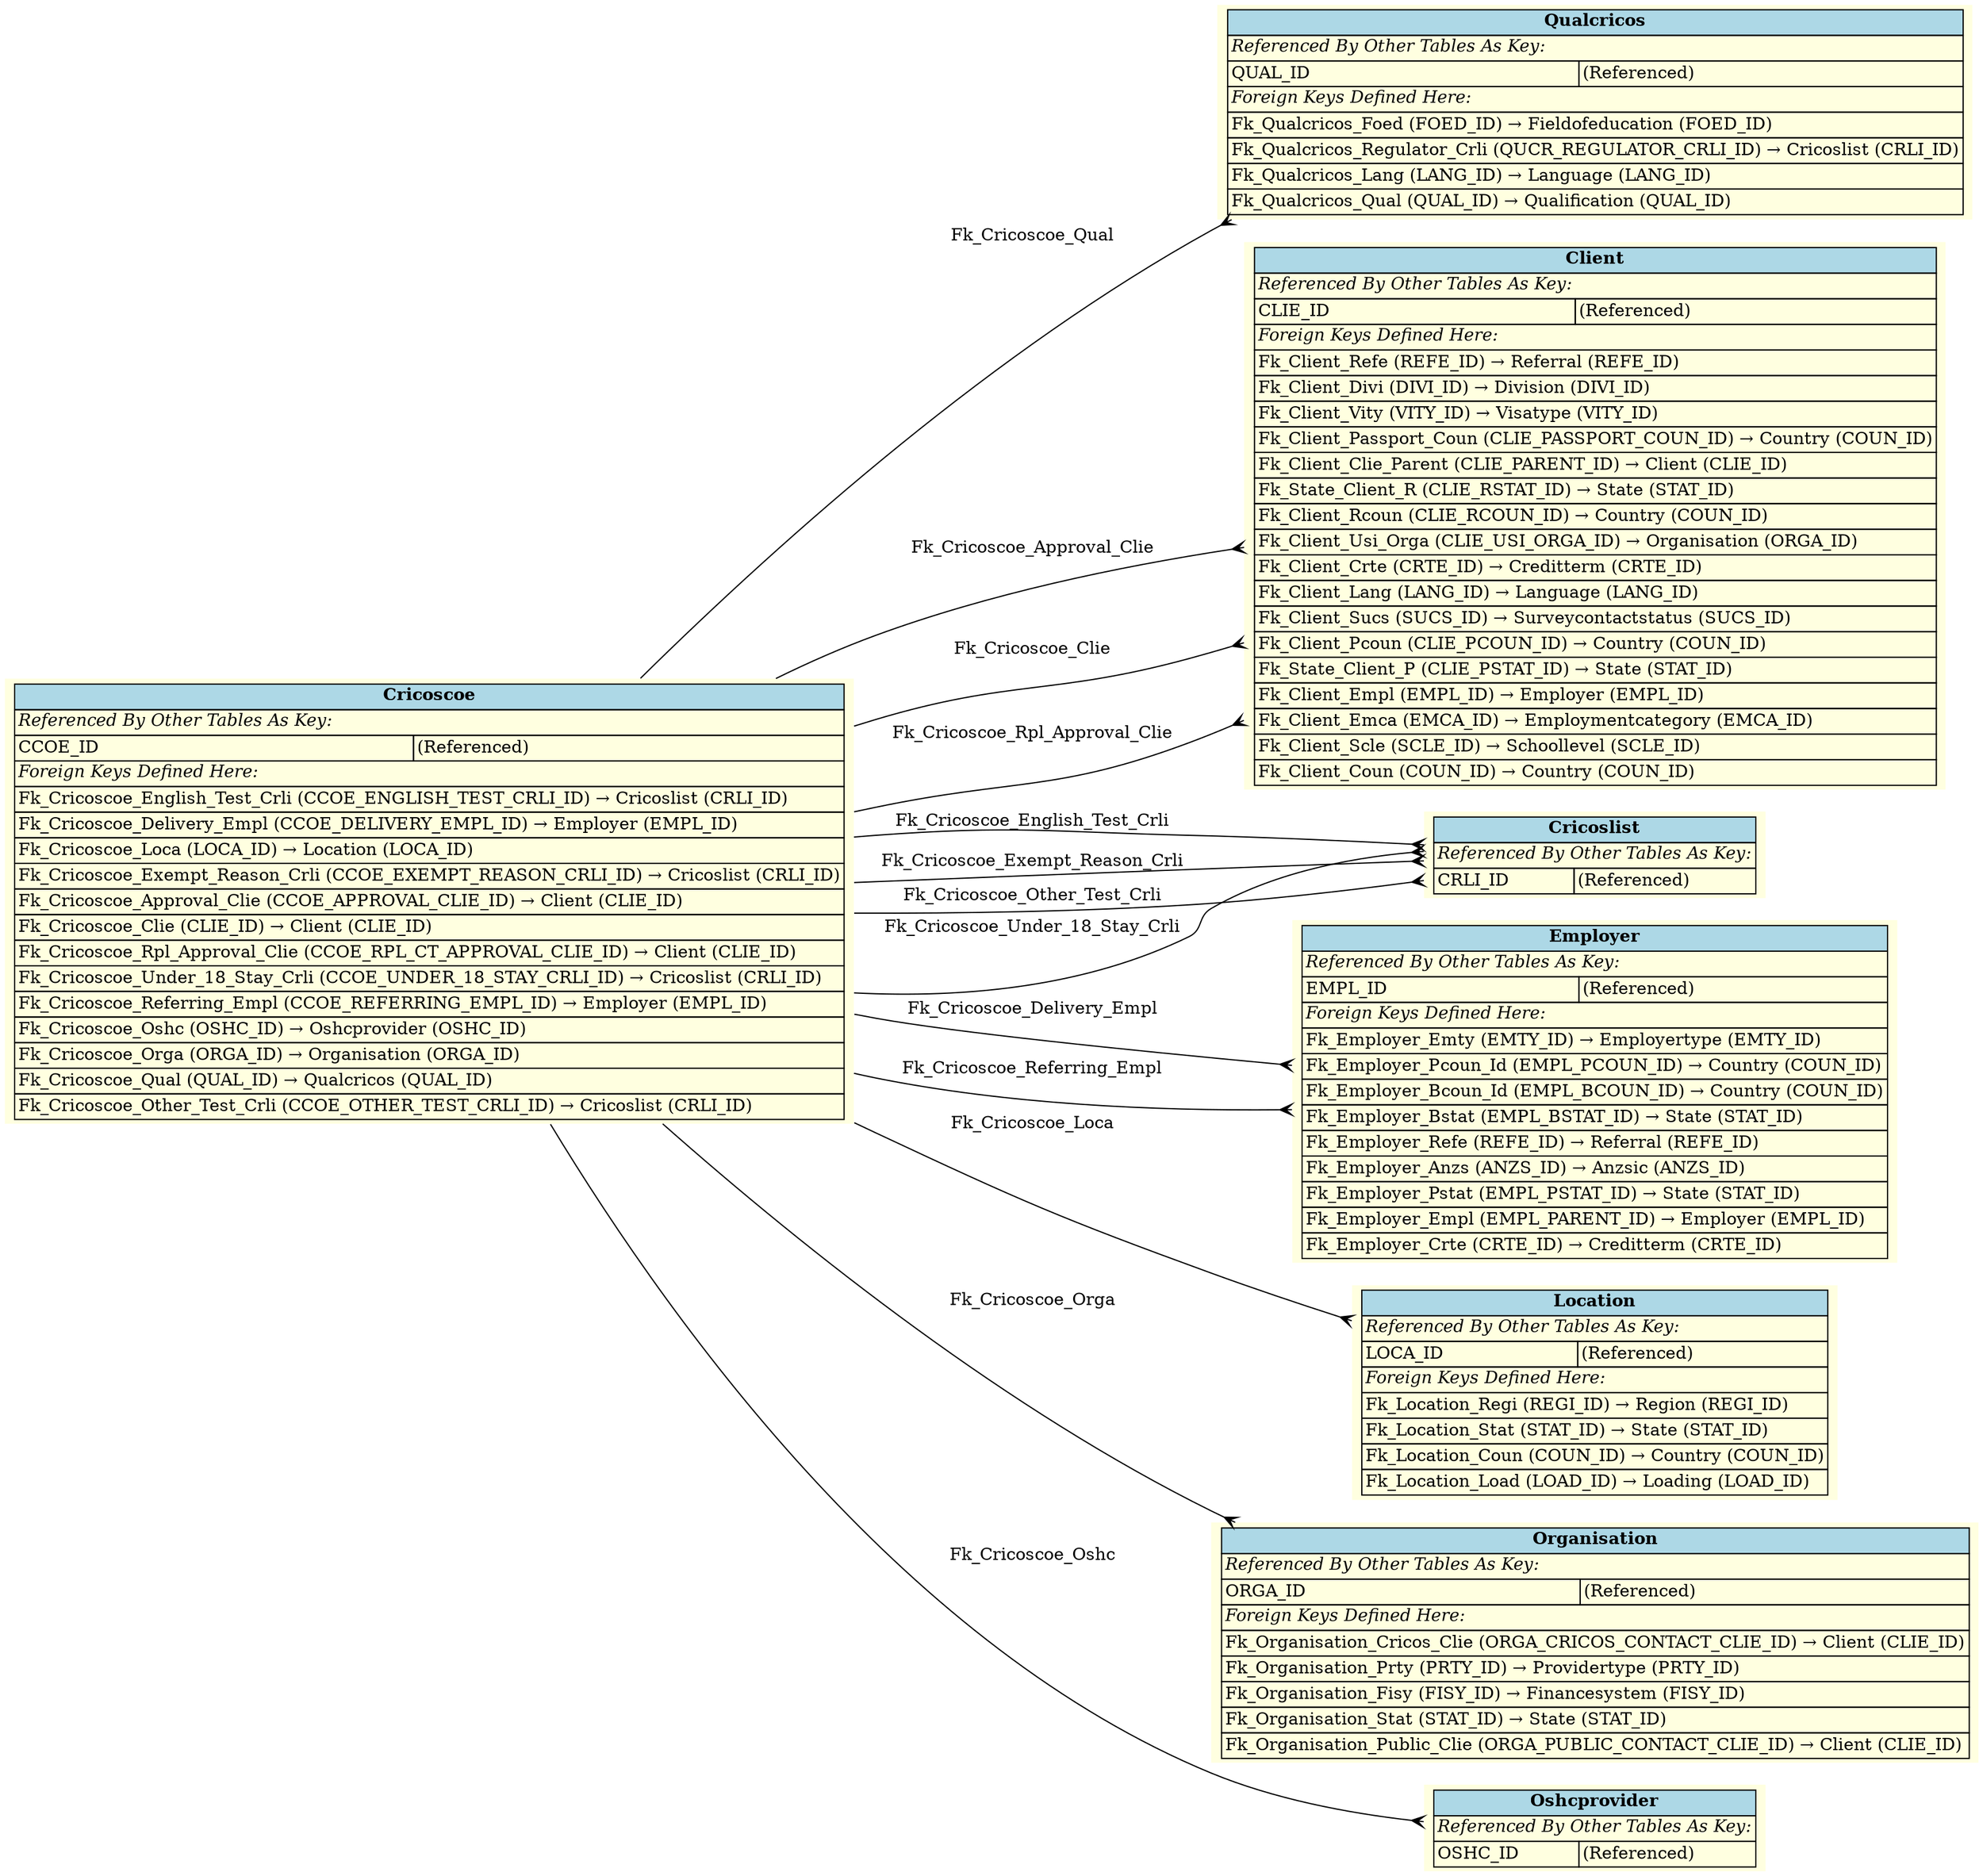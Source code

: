 digraph ERD {
  rankdir=LR;
  node [shape=plaintext, style=filled, fillcolor=lightyellow];
  edge [arrowhead=crow, arrowtail=none, dir=both, labelfontsize=10];

  "Qualcricos" [
    label=<
    <TABLE BORDER="0" CELLBORDER="1" CELLSPACING="0" BGCOLOR="lightyellow">
      <TR><TD COLSPAN="2" BGCOLOR="lightblue"><B>Qualcricos</B></TD></TR>
      <TR><TD COLSPAN="2" ALIGN="LEFT"><I>Referenced By Other Tables As Key:</I></TD></TR>
      <TR><TD ALIGN="LEFT">QUAL_ID</TD><TD ALIGN="LEFT">(Referenced)</TD></TR>
      <TR><TD COLSPAN="2" ALIGN="LEFT"><I>Foreign Keys Defined Here:</I></TD></TR>
      <TR><TD ALIGN="LEFT" COLSPAN="2">Fk_Qualcricos_Foed (FOED_ID) &rarr; Fieldofeducation (FOED_ID)</TD></TR>
      <TR><TD ALIGN="LEFT" COLSPAN="2">Fk_Qualcricos_Regulator_Crli (QUCR_REGULATOR_CRLI_ID) &rarr; Cricoslist (CRLI_ID)</TD></TR>
      <TR><TD ALIGN="LEFT" COLSPAN="2">Fk_Qualcricos_Lang (LANG_ID) &rarr; Language (LANG_ID)</TD></TR>
      <TR><TD ALIGN="LEFT" COLSPAN="2">Fk_Qualcricos_Qual (QUAL_ID) &rarr; Qualification (QUAL_ID)</TD></TR>
    </TABLE>
    >
  ];

  "Cricoscoe" [
    label=<
    <TABLE BORDER="0" CELLBORDER="1" CELLSPACING="0" BGCOLOR="lightyellow">
      <TR><TD COLSPAN="2" BGCOLOR="lightblue"><B>Cricoscoe</B></TD></TR>
      <TR><TD COLSPAN="2" ALIGN="LEFT"><I>Referenced By Other Tables As Key:</I></TD></TR>
      <TR><TD ALIGN="LEFT">CCOE_ID</TD><TD ALIGN="LEFT">(Referenced)</TD></TR>
      <TR><TD COLSPAN="2" ALIGN="LEFT"><I>Foreign Keys Defined Here:</I></TD></TR>
      <TR><TD ALIGN="LEFT" COLSPAN="2">Fk_Cricoscoe_English_Test_Crli (CCOE_ENGLISH_TEST_CRLI_ID) &rarr; Cricoslist (CRLI_ID)</TD></TR>
      <TR><TD ALIGN="LEFT" COLSPAN="2">Fk_Cricoscoe_Delivery_Empl (CCOE_DELIVERY_EMPL_ID) &rarr; Employer (EMPL_ID)</TD></TR>
      <TR><TD ALIGN="LEFT" COLSPAN="2">Fk_Cricoscoe_Loca (LOCA_ID) &rarr; Location (LOCA_ID)</TD></TR>
      <TR><TD ALIGN="LEFT" COLSPAN="2">Fk_Cricoscoe_Exempt_Reason_Crli (CCOE_EXEMPT_REASON_CRLI_ID) &rarr; Cricoslist (CRLI_ID)</TD></TR>
      <TR><TD ALIGN="LEFT" COLSPAN="2">Fk_Cricoscoe_Approval_Clie (CCOE_APPROVAL_CLIE_ID) &rarr; Client (CLIE_ID)</TD></TR>
      <TR><TD ALIGN="LEFT" COLSPAN="2">Fk_Cricoscoe_Clie (CLIE_ID) &rarr; Client (CLIE_ID)</TD></TR>
      <TR><TD ALIGN="LEFT" COLSPAN="2">Fk_Cricoscoe_Rpl_Approval_Clie (CCOE_RPL_CT_APPROVAL_CLIE_ID) &rarr; Client (CLIE_ID)</TD></TR>
      <TR><TD ALIGN="LEFT" COLSPAN="2">Fk_Cricoscoe_Under_18_Stay_Crli (CCOE_UNDER_18_STAY_CRLI_ID) &rarr; Cricoslist (CRLI_ID)</TD></TR>
      <TR><TD ALIGN="LEFT" COLSPAN="2">Fk_Cricoscoe_Referring_Empl (CCOE_REFERRING_EMPL_ID) &rarr; Employer (EMPL_ID)</TD></TR>
      <TR><TD ALIGN="LEFT" COLSPAN="2">Fk_Cricoscoe_Oshc (OSHC_ID) &rarr; Oshcprovider (OSHC_ID)</TD></TR>
      <TR><TD ALIGN="LEFT" COLSPAN="2">Fk_Cricoscoe_Orga (ORGA_ID) &rarr; Organisation (ORGA_ID)</TD></TR>
      <TR><TD ALIGN="LEFT" COLSPAN="2">Fk_Cricoscoe_Qual (QUAL_ID) &rarr; Qualcricos (QUAL_ID)</TD></TR>
      <TR><TD ALIGN="LEFT" COLSPAN="2">Fk_Cricoscoe_Other_Test_Crli (CCOE_OTHER_TEST_CRLI_ID) &rarr; Cricoslist (CRLI_ID)</TD></TR>
    </TABLE>
    >
  ];

  "Client" [
    label=<
    <TABLE BORDER="0" CELLBORDER="1" CELLSPACING="0" BGCOLOR="lightyellow">
      <TR><TD COLSPAN="2" BGCOLOR="lightblue"><B>Client</B></TD></TR>
      <TR><TD COLSPAN="2" ALIGN="LEFT"><I>Referenced By Other Tables As Key:</I></TD></TR>
      <TR><TD ALIGN="LEFT">CLIE_ID</TD><TD ALIGN="LEFT">(Referenced)</TD></TR>
      <TR><TD COLSPAN="2" ALIGN="LEFT"><I>Foreign Keys Defined Here:</I></TD></TR>
      <TR><TD ALIGN="LEFT" COLSPAN="2">Fk_Client_Refe (REFE_ID) &rarr; Referral (REFE_ID)</TD></TR>
      <TR><TD ALIGN="LEFT" COLSPAN="2">Fk_Client_Divi (DIVI_ID) &rarr; Division (DIVI_ID)</TD></TR>
      <TR><TD ALIGN="LEFT" COLSPAN="2">Fk_Client_Vity (VITY_ID) &rarr; Visatype (VITY_ID)</TD></TR>
      <TR><TD ALIGN="LEFT" COLSPAN="2">Fk_Client_Passport_Coun (CLIE_PASSPORT_COUN_ID) &rarr; Country (COUN_ID)</TD></TR>
      <TR><TD ALIGN="LEFT" COLSPAN="2">Fk_Client_Clie_Parent (CLIE_PARENT_ID) &rarr; Client (CLIE_ID)</TD></TR>
      <TR><TD ALIGN="LEFT" COLSPAN="2">Fk_State_Client_R (CLIE_RSTAT_ID) &rarr; State (STAT_ID)</TD></TR>
      <TR><TD ALIGN="LEFT" COLSPAN="2">Fk_Client_Rcoun (CLIE_RCOUN_ID) &rarr; Country (COUN_ID)</TD></TR>
      <TR><TD ALIGN="LEFT" COLSPAN="2">Fk_Client_Usi_Orga (CLIE_USI_ORGA_ID) &rarr; Organisation (ORGA_ID)</TD></TR>
      <TR><TD ALIGN="LEFT" COLSPAN="2">Fk_Client_Crte (CRTE_ID) &rarr; Creditterm (CRTE_ID)</TD></TR>
      <TR><TD ALIGN="LEFT" COLSPAN="2">Fk_Client_Lang (LANG_ID) &rarr; Language (LANG_ID)</TD></TR>
      <TR><TD ALIGN="LEFT" COLSPAN="2">Fk_Client_Sucs (SUCS_ID) &rarr; Surveycontactstatus (SUCS_ID)</TD></TR>
      <TR><TD ALIGN="LEFT" COLSPAN="2">Fk_Client_Pcoun (CLIE_PCOUN_ID) &rarr; Country (COUN_ID)</TD></TR>
      <TR><TD ALIGN="LEFT" COLSPAN="2">Fk_State_Client_P (CLIE_PSTAT_ID) &rarr; State (STAT_ID)</TD></TR>
      <TR><TD ALIGN="LEFT" COLSPAN="2">Fk_Client_Empl (EMPL_ID) &rarr; Employer (EMPL_ID)</TD></TR>
      <TR><TD ALIGN="LEFT" COLSPAN="2">Fk_Client_Emca (EMCA_ID) &rarr; Employmentcategory (EMCA_ID)</TD></TR>
      <TR><TD ALIGN="LEFT" COLSPAN="2">Fk_Client_Scle (SCLE_ID) &rarr; Schoollevel (SCLE_ID)</TD></TR>
      <TR><TD ALIGN="LEFT" COLSPAN="2">Fk_Client_Coun (COUN_ID) &rarr; Country (COUN_ID)</TD></TR>
    </TABLE>
    >
  ];

  "Cricoslist" [
    label=<
    <TABLE BORDER="0" CELLBORDER="1" CELLSPACING="0" BGCOLOR="lightyellow">
      <TR><TD COLSPAN="2" BGCOLOR="lightblue"><B>Cricoslist</B></TD></TR>
      <TR><TD COLSPAN="2" ALIGN="LEFT"><I>Referenced By Other Tables As Key:</I></TD></TR>
      <TR><TD ALIGN="LEFT">CRLI_ID</TD><TD ALIGN="LEFT">(Referenced)</TD></TR>
    </TABLE>
    >
  ];

  "Employer" [
    label=<
    <TABLE BORDER="0" CELLBORDER="1" CELLSPACING="0" BGCOLOR="lightyellow">
      <TR><TD COLSPAN="2" BGCOLOR="lightblue"><B>Employer</B></TD></TR>
      <TR><TD COLSPAN="2" ALIGN="LEFT"><I>Referenced By Other Tables As Key:</I></TD></TR>
      <TR><TD ALIGN="LEFT">EMPL_ID</TD><TD ALIGN="LEFT">(Referenced)</TD></TR>
      <TR><TD COLSPAN="2" ALIGN="LEFT"><I>Foreign Keys Defined Here:</I></TD></TR>
      <TR><TD ALIGN="LEFT" COLSPAN="2">Fk_Employer_Emty (EMTY_ID) &rarr; Employertype (EMTY_ID)</TD></TR>
      <TR><TD ALIGN="LEFT" COLSPAN="2">Fk_Employer_Pcoun_Id (EMPL_PCOUN_ID) &rarr; Country (COUN_ID)</TD></TR>
      <TR><TD ALIGN="LEFT" COLSPAN="2">Fk_Employer_Bcoun_Id (EMPL_BCOUN_ID) &rarr; Country (COUN_ID)</TD></TR>
      <TR><TD ALIGN="LEFT" COLSPAN="2">Fk_Employer_Bstat (EMPL_BSTAT_ID) &rarr; State (STAT_ID)</TD></TR>
      <TR><TD ALIGN="LEFT" COLSPAN="2">Fk_Employer_Refe (REFE_ID) &rarr; Referral (REFE_ID)</TD></TR>
      <TR><TD ALIGN="LEFT" COLSPAN="2">Fk_Employer_Anzs (ANZS_ID) &rarr; Anzsic (ANZS_ID)</TD></TR>
      <TR><TD ALIGN="LEFT" COLSPAN="2">Fk_Employer_Pstat (EMPL_PSTAT_ID) &rarr; State (STAT_ID)</TD></TR>
      <TR><TD ALIGN="LEFT" COLSPAN="2">Fk_Employer_Empl (EMPL_PARENT_ID) &rarr; Employer (EMPL_ID)</TD></TR>
      <TR><TD ALIGN="LEFT" COLSPAN="2">Fk_Employer_Crte (CRTE_ID) &rarr; Creditterm (CRTE_ID)</TD></TR>
    </TABLE>
    >
  ];

  "Location" [
    label=<
    <TABLE BORDER="0" CELLBORDER="1" CELLSPACING="0" BGCOLOR="lightyellow">
      <TR><TD COLSPAN="2" BGCOLOR="lightblue"><B>Location</B></TD></TR>
      <TR><TD COLSPAN="2" ALIGN="LEFT"><I>Referenced By Other Tables As Key:</I></TD></TR>
      <TR><TD ALIGN="LEFT">LOCA_ID</TD><TD ALIGN="LEFT">(Referenced)</TD></TR>
      <TR><TD COLSPAN="2" ALIGN="LEFT"><I>Foreign Keys Defined Here:</I></TD></TR>
      <TR><TD ALIGN="LEFT" COLSPAN="2">Fk_Location_Regi (REGI_ID) &rarr; Region (REGI_ID)</TD></TR>
      <TR><TD ALIGN="LEFT" COLSPAN="2">Fk_Location_Stat (STAT_ID) &rarr; State (STAT_ID)</TD></TR>
      <TR><TD ALIGN="LEFT" COLSPAN="2">Fk_Location_Coun (COUN_ID) &rarr; Country (COUN_ID)</TD></TR>
      <TR><TD ALIGN="LEFT" COLSPAN="2">Fk_Location_Load (LOAD_ID) &rarr; Loading (LOAD_ID)</TD></TR>
    </TABLE>
    >
  ];

  "Organisation" [
    label=<
    <TABLE BORDER="0" CELLBORDER="1" CELLSPACING="0" BGCOLOR="lightyellow">
      <TR><TD COLSPAN="2" BGCOLOR="lightblue"><B>Organisation</B></TD></TR>
      <TR><TD COLSPAN="2" ALIGN="LEFT"><I>Referenced By Other Tables As Key:</I></TD></TR>
      <TR><TD ALIGN="LEFT">ORGA_ID</TD><TD ALIGN="LEFT">(Referenced)</TD></TR>
      <TR><TD COLSPAN="2" ALIGN="LEFT"><I>Foreign Keys Defined Here:</I></TD></TR>
      <TR><TD ALIGN="LEFT" COLSPAN="2">Fk_Organisation_Cricos_Clie (ORGA_CRICOS_CONTACT_CLIE_ID) &rarr; Client (CLIE_ID)</TD></TR>
      <TR><TD ALIGN="LEFT" COLSPAN="2">Fk_Organisation_Prty (PRTY_ID) &rarr; Providertype (PRTY_ID)</TD></TR>
      <TR><TD ALIGN="LEFT" COLSPAN="2">Fk_Organisation_Fisy (FISY_ID) &rarr; Financesystem (FISY_ID)</TD></TR>
      <TR><TD ALIGN="LEFT" COLSPAN="2">Fk_Organisation_Stat (STAT_ID) &rarr; State (STAT_ID)</TD></TR>
      <TR><TD ALIGN="LEFT" COLSPAN="2">Fk_Organisation_Public_Clie (ORGA_PUBLIC_CONTACT_CLIE_ID) &rarr; Client (CLIE_ID)</TD></TR>
    </TABLE>
    >
  ];

  "Oshcprovider" [
    label=<
    <TABLE BORDER="0" CELLBORDER="1" CELLSPACING="0" BGCOLOR="lightyellow">
      <TR><TD COLSPAN="2" BGCOLOR="lightblue"><B>Oshcprovider</B></TD></TR>
      <TR><TD COLSPAN="2" ALIGN="LEFT"><I>Referenced By Other Tables As Key:</I></TD></TR>
      <TR><TD ALIGN="LEFT">OSHC_ID</TD><TD ALIGN="LEFT">(Referenced)</TD></TR>
    </TABLE>
    >
  ];

  "Cricoscoe" -> "Client" [label=" Fk_Cricoscoe_Approval_Clie "];
  "Cricoscoe" -> "Client" [label=" Fk_Cricoscoe_Clie "];
  "Cricoscoe" -> "Client" [label=" Fk_Cricoscoe_Rpl_Approval_Clie "];
  "Cricoscoe" -> "Cricoslist" [label=" Fk_Cricoscoe_English_Test_Crli "];
  "Cricoscoe" -> "Cricoslist" [label=" Fk_Cricoscoe_Exempt_Reason_Crli "];
  "Cricoscoe" -> "Cricoslist" [label=" Fk_Cricoscoe_Other_Test_Crli "];
  "Cricoscoe" -> "Cricoslist" [label=" Fk_Cricoscoe_Under_18_Stay_Crli "];
  "Cricoscoe" -> "Employer" [label=" Fk_Cricoscoe_Delivery_Empl "];
  "Cricoscoe" -> "Employer" [label=" Fk_Cricoscoe_Referring_Empl "];
  "Cricoscoe" -> "Location" [label=" Fk_Cricoscoe_Loca "];
  "Cricoscoe" -> "Organisation" [label=" Fk_Cricoscoe_Orga "];
  "Cricoscoe" -> "Oshcprovider" [label=" Fk_Cricoscoe_Oshc "];
  "Cricoscoe" -> "Qualcricos" [label=" Fk_Cricoscoe_Qual "];
}
